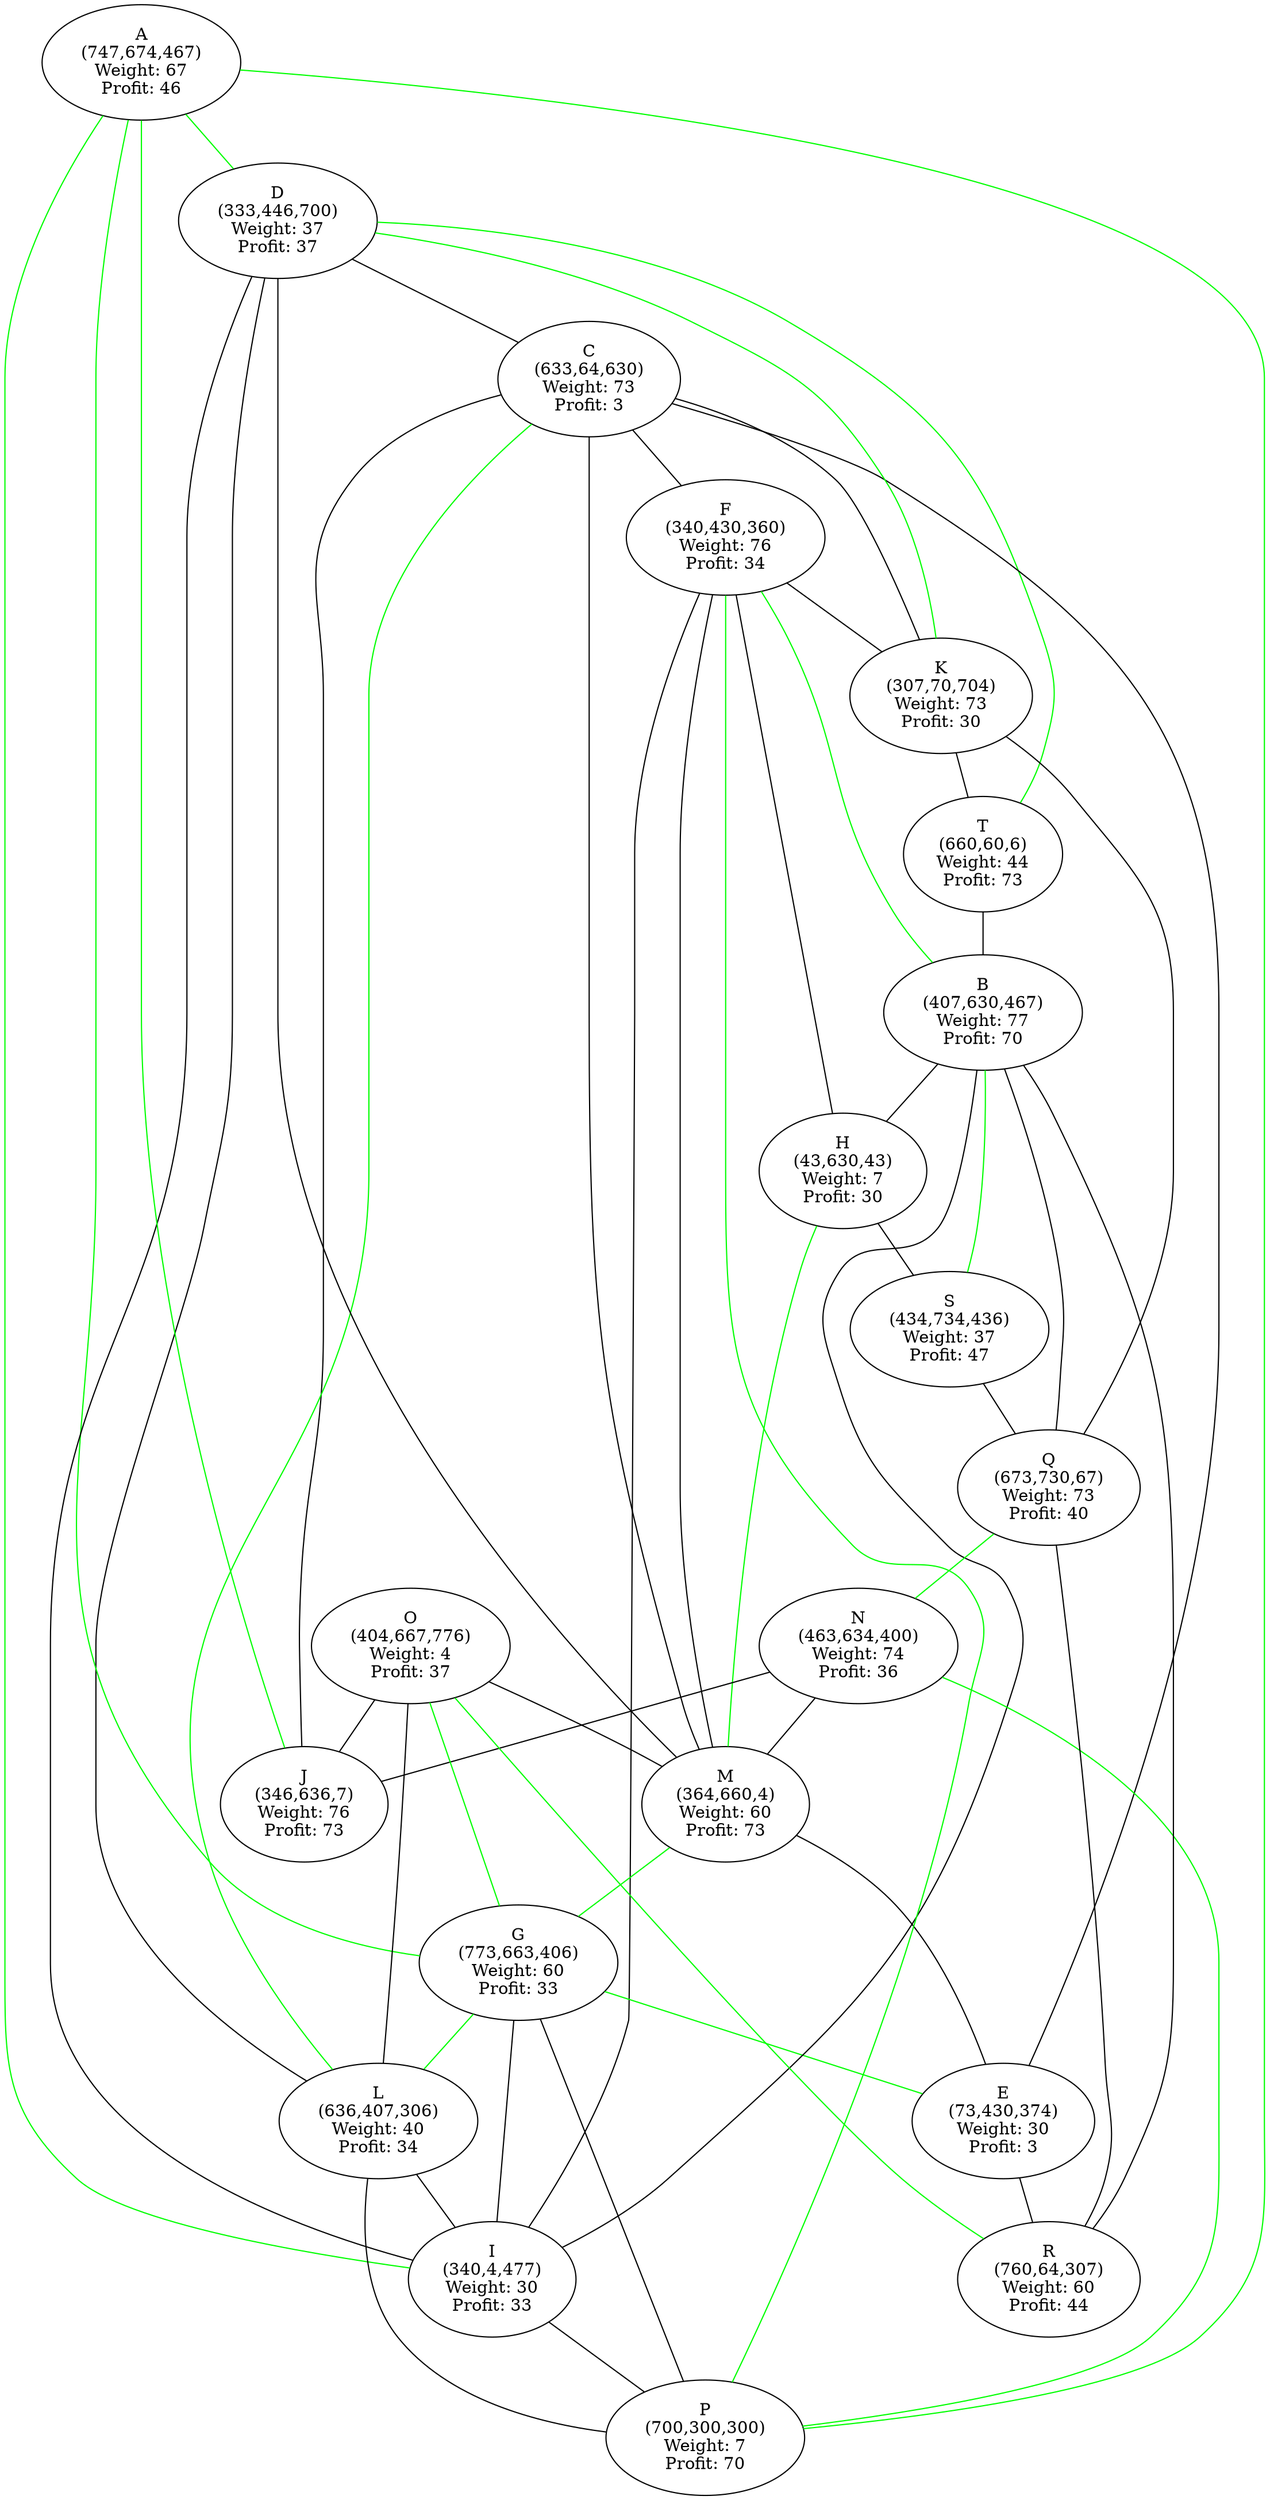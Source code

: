graph G {

A [label="A\n(747,674,467)\nWeight: 67\nProfit: 46"];
  B [label="B\n(407,630,467)\nWeight: 77\nProfit: 70"];
  C [label="C\n(633,64,630)\nWeight: 73\nProfit: 3"];
  D [label="D\n(333,446,700)\nWeight: 37\nProfit: 37"];
  E [label="E\n(73,430,374)\nWeight: 30\nProfit: 3"];
  F [label="F\n(340,430,360)\nWeight: 76\nProfit: 34"];
  G [label="G\n(773,663,406)\nWeight: 60\nProfit: 33"];
  H [label="H\n(43,630,43)\nWeight: 7\nProfit: 30"];
  I [label="I\n(340,4,477)\nWeight: 30\nProfit: 33"];
  J [label="J\n(346,636,7)\nWeight: 76\nProfit: 73"];
  K [label="K\n(307,70,704)\nWeight: 73\nProfit: 30"];
  L [label="L\n(636,407,306)\nWeight: 40\nProfit: 34"];
  M [label="M\n(364,660,4)\nWeight: 60\nProfit: 73"];
  N [label="N\n(463,634,400)\nWeight: 74\nProfit: 36"];
  O [label="O\n(404,667,776)\nWeight: 4\nProfit: 37"];
  P [label="P\n(700,300,300)\nWeight: 7\nProfit: 70"];
  Q [label="Q\n(673,730,67)\nWeight: 73\nProfit: 40"];
  R [label="R\n(760,64,307)\nWeight: 60\nProfit: 44"];
  S [label="S\n(434,734,436)\nWeight: 37\nProfit: 47"];
  T [label="T\n(660,60,6)\nWeight: 44\nProfit: 73"];
  C--F;
  D--T[color="green"];
  L--P;
  L--C[color="green"];
  Q--B;
  G--E[color="green"];
  J--C;
  K--Q;
  H--F;
  A--D[color="green"];
  M--D;
  K--D[color="green"];
  F--K;
  K--T;
  R--Q;
  G--P;
  L--I;
  H--S;
  R--B;
  D--L;
  S--Q;
  P--F[color="green"];
  O--J;
  T--B;
  O--L;
  M--E;
  I--G;
  M--C;
  A--I[color="green"];
  O--G[color="green"];
  M--G[color="green"];
  D--C;
  Q--N[color="green"];
  O--M;
  A--P[color="green"];
  H--M[color="green"];
  M--F;
  C--K;
  I--D;
  S--B[color="green"];
  N--M;
  P--N[color="green"];
  E--C;
  F--I;
  F--B[color="green"];
  I--B;
  I--P;
  N--J;
  J--A[color="green"];
  B--H;
  O--R[color="green"];
  G--A[color="green"];
  G--L[color="green"];
  E--R;
      
  
}